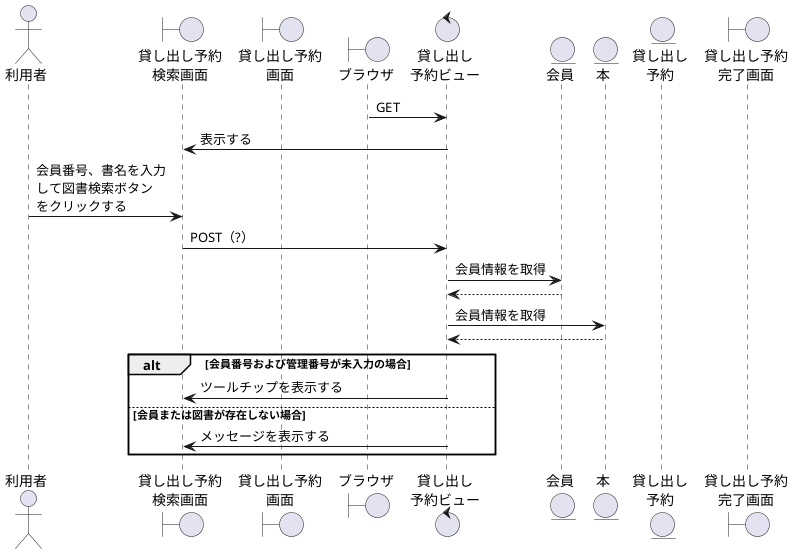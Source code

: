 @startuml KY

actor "利用者" as user
boundary "貸し出し予約\n検索画面" as KYKs
boundary "貸し出し予約\n画面" as KYs
boundary "ブラウザ" as brz
control "貸し出し\n予約ビュー" as KYv
entity "会員" as member
entity "本" as book
entity "貸し出し\n予約" as KY
boundary "貸し出し予約\n完了画面" as KYOKs
 

brz -> KYv: GET
KYKs <- KYv: 表示する
user -> KYKs: 会員番号、書名を入力\nして図書検索ボタン\nをクリックする
KYKs -> KYv: POST（?）
KYv -> member: 会員情報を取得
KYv <-- member
KYv -> book: 会員情報を取得
KYv <-- book
alt 会員番号および管理番号が未入力の場合
    KYKs <- KYv:ツールチップを表示する
else 会員または図書が存在しない場合
    KYKs <- KYv:メッセージを表示する
end


@enduml